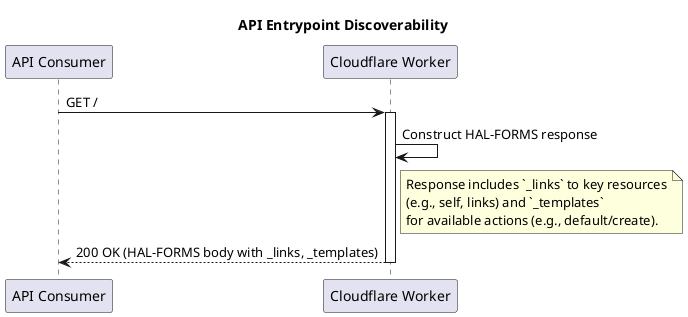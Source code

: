 @startuml
title API Entrypoint Discoverability

participant "API Consumer" as consumer
participant "Cloudflare Worker" as worker

consumer -> worker: GET /
activate worker

worker -> worker: Construct HAL-FORMS response
note right of worker
  Response includes `_links` to key resources
  (e.g., self, links) and `_templates`
  for available actions (e.g., default/create).
end note

worker --> consumer: 200 OK (HAL-FORMS body with _links, _templates)

deactivate worker
@enduml